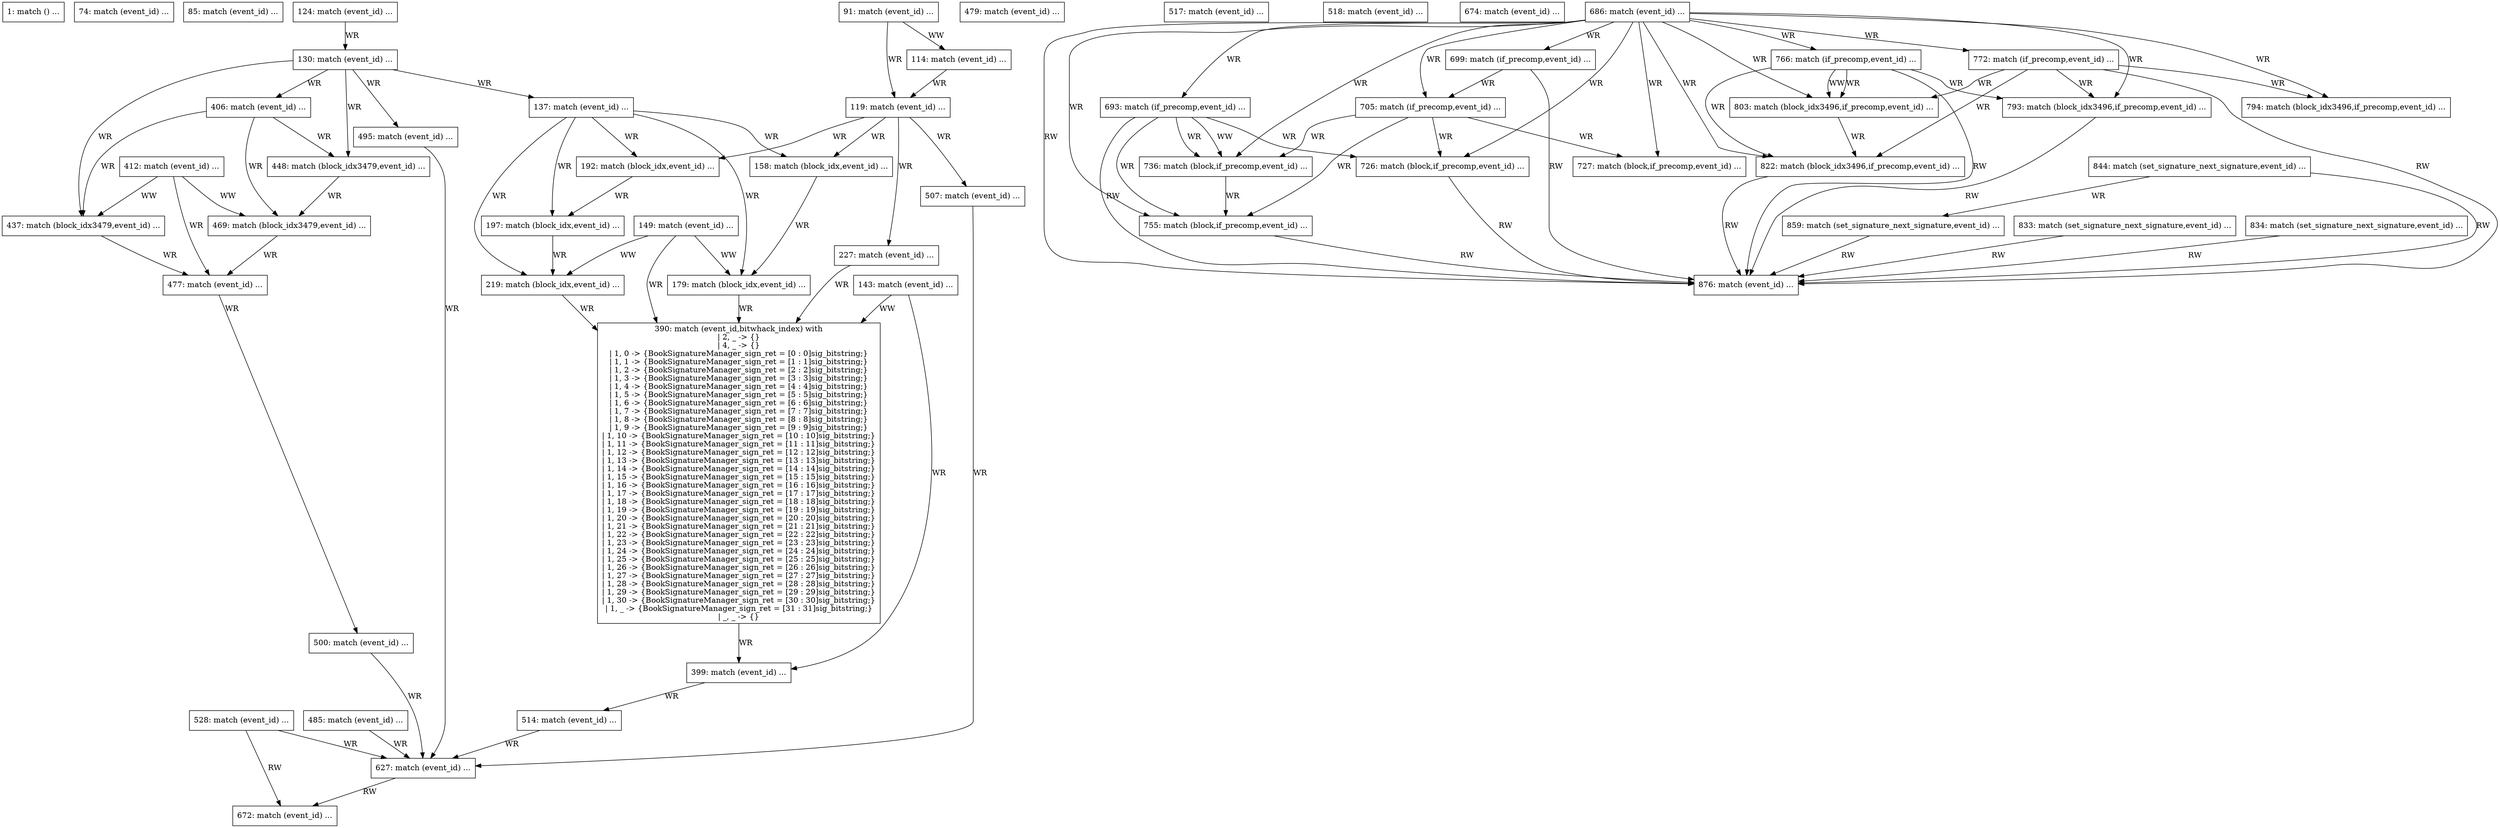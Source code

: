 digraph G {
  "1: match () ...
" [shape=box, ];
  "74: match (event_id) ...
" [shape=box, ];
  "85: match (event_id) ...
" [shape=box, ];
  "91: match (event_id) ...
" [shape=box, ];
  "114: match (event_id) ...
" [shape=box, ];
  "119: match (event_id) ...
" [shape=box, ];
  "124: match (event_id) ...
" [shape=box, ];
  "130: match (event_id) ...
" [shape=box, ];
  "137: match (event_id) ...
" [shape=box, ];
  "143: match (event_id) ...
" [shape=box, ];
  "149: match (event_id) ...
" [shape=box, ];
  "158: match (block_idx,event_id) ...
" [shape=box, ];
  "179: match (block_idx,event_id) ...
" [shape=box, ];
  "192: match (block_idx,event_id) ...
" [shape=box, ];
  "197: match (block_idx,event_id) ...
" [shape=box, ];
  "219: match (block_idx,event_id) ...
" [shape=box, ];
  "227: match (event_id) ...
" [shape=box, ];
  "390: match (event_id,bitwhack_index) with
| 2, _ -> {}
| 4, _ -> {}
| 1, 0 -> {BookSignatureManager_sign_ret = [0 : 0]sig_bitstring;}
| 1, 1 -> {BookSignatureManager_sign_ret = [1 : 1]sig_bitstring;}
| 1, 2 -> {BookSignatureManager_sign_ret = [2 : 2]sig_bitstring;}
| 1, 3 -> {BookSignatureManager_sign_ret = [3 : 3]sig_bitstring;}
| 1, 4 -> {BookSignatureManager_sign_ret = [4 : 4]sig_bitstring;}
| 1, 5 -> {BookSignatureManager_sign_ret = [5 : 5]sig_bitstring;}
| 1, 6 -> {BookSignatureManager_sign_ret = [6 : 6]sig_bitstring;}
| 1, 7 -> {BookSignatureManager_sign_ret = [7 : 7]sig_bitstring;}
| 1, 8 -> {BookSignatureManager_sign_ret = [8 : 8]sig_bitstring;}
| 1, 9 -> {BookSignatureManager_sign_ret = [9 : 9]sig_bitstring;}
| 1, 10 -> {BookSignatureManager_sign_ret = [10 : 10]sig_bitstring;}
| 1, 11 -> {BookSignatureManager_sign_ret = [11 : 11]sig_bitstring;}
| 1, 12 -> {BookSignatureManager_sign_ret = [12 : 12]sig_bitstring;}
| 1, 13 -> {BookSignatureManager_sign_ret = [13 : 13]sig_bitstring;}
| 1, 14 -> {BookSignatureManager_sign_ret = [14 : 14]sig_bitstring;}
| 1, 15 -> {BookSignatureManager_sign_ret = [15 : 15]sig_bitstring;}
| 1, 16 -> {BookSignatureManager_sign_ret = [16 : 16]sig_bitstring;}
| 1, 17 -> {BookSignatureManager_sign_ret = [17 : 17]sig_bitstring;}
| 1, 18 -> {BookSignatureManager_sign_ret = [18 : 18]sig_bitstring;}
| 1, 19 -> {BookSignatureManager_sign_ret = [19 : 19]sig_bitstring;}
| 1, 20 -> {BookSignatureManager_sign_ret = [20 : 20]sig_bitstring;}
| 1, 21 -> {BookSignatureManager_sign_ret = [21 : 21]sig_bitstring;}
| 1, 22 -> {BookSignatureManager_sign_ret = [22 : 22]sig_bitstring;}
| 1, 23 -> {BookSignatureManager_sign_ret = [23 : 23]sig_bitstring;}
| 1, 24 -> {BookSignatureManager_sign_ret = [24 : 24]sig_bitstring;}
| 1, 25 -> {BookSignatureManager_sign_ret = [25 : 25]sig_bitstring;}
| 1, 26 -> {BookSignatureManager_sign_ret = [26 : 26]sig_bitstring;}
| 1, 27 -> {BookSignatureManager_sign_ret = [27 : 27]sig_bitstring;}
| 1, 28 -> {BookSignatureManager_sign_ret = [28 : 28]sig_bitstring;}
| 1, 29 -> {BookSignatureManager_sign_ret = [29 : 29]sig_bitstring;}
| 1, 30 -> {BookSignatureManager_sign_ret = [30 : 30]sig_bitstring;}
| 1, _ -> {BookSignatureManager_sign_ret = [31 : 31]sig_bitstring;}
| _, _ -> {}" [
  shape=box, ];
  "399: match (event_id) ...
" [shape=box, ];
  "406: match (event_id) ...
" [shape=box, ];
  "412: match (event_id) ...
" [shape=box, ];
  "437: match (block_idx3479,event_id) ...
" [shape=box, ];
  "448: match (block_idx3479,event_id) ...
" [shape=box, ];
  "469: match (block_idx3479,event_id) ...
" [shape=box, ];
  "477: match (event_id) ...
" [shape=box, ];
  "479: match (event_id) ...
" [shape=box, ];
  "485: match (event_id) ...
" [shape=box, ];
  "495: match (event_id) ...
" [shape=box, ];
  "500: match (event_id) ...
" [shape=box, ];
  "507: match (event_id) ...
" [shape=box, ];
  "514: match (event_id) ...
" [shape=box, ];
  "517: match (event_id) ...
" [shape=box, ];
  "518: match (event_id) ...
" [shape=box, ];
  "528: match (event_id) ...
" [shape=box, ];
  "627: match (event_id) ...
" [shape=box, ];
  "672: match (event_id) ...
" [shape=box, ];
  "674: match (event_id) ...
" [shape=box, ];
  "686: match (event_id) ...
" [shape=box, ];
  "693: match (if_precomp,event_id) ...
" [shape=box, ];
  "699: match (if_precomp,event_id) ...
" [shape=box, ];
  "705: match (if_precomp,event_id) ...
" [shape=box, ];
  "726: match (block,if_precomp,event_id) ...
" [shape=box, ];
  "727: match (block,if_precomp,event_id) ...
" [shape=box, ];
  "736: match (block,if_precomp,event_id) ...
" [shape=box, ];
  "755: match (block,if_precomp,event_id) ...
" [shape=box, ];
  "766: match (if_precomp,event_id) ...
" [shape=box, ];
  "772: match (if_precomp,event_id) ...
" [shape=box, ];
  "793: match (block_idx3496,if_precomp,event_id) ...
" [shape=box, ];
  "794: match (block_idx3496,if_precomp,event_id) ...
" [shape=box, ];
  "803: match (block_idx3496,if_precomp,event_id) ...
" [shape=box, ];
  "822: match (block_idx3496,if_precomp,event_id) ...
" [shape=box, ];
  "833: match (set_signature_next_signature,event_id) ...
" [shape=box, ];
  "834: match (set_signature_next_signature,event_id) ...
" [shape=box, ];
  "844: match (set_signature_next_signature,event_id) ...
" [shape=box, ];
  "859: match (set_signature_next_signature,event_id) ...
" [shape=box, ];
  "876: match (event_id) ...
" [shape=box, ];
  
  
  "91: match (event_id) ...
" -> "114: match (event_id) ...
" [label="WW", ];
  "91: match (event_id) ...
" -> "119: match (event_id) ...
" [label="WR", ];
  "114: match (event_id) ...
" -> "119: match (event_id) ...
" [label="WR", ];
  "119: match (event_id) ...
" -> "158: match (block_idx,event_id) ...
" [
  label="WR", ];
  "119: match (event_id) ...
" -> "192: match (block_idx,event_id) ...
" [
  label="WR", ];
  "119: match (event_id) ...
" -> "227: match (event_id) ...
" [label="WR", ];
  "119: match (event_id) ...
" -> "507: match (event_id) ...
" [label="WR", ];
  "124: match (event_id) ...
" -> "130: match (event_id) ...
" [label="WR", ];
  "130: match (event_id) ...
" -> "137: match (event_id) ...
" [label="WR", ];
  "130: match (event_id) ...
" -> "406: match (event_id) ...
" [label="WR", ];
  "130: match (event_id) ...
" -> "437: match (block_idx3479,event_id) ...
" [
  label="WR", ];
  "130: match (event_id) ...
" -> "448: match (block_idx3479,event_id) ...
" [
  label="WR", ];
  "130: match (event_id) ...
" -> "495: match (event_id) ...
" [label="WR", ];
  "137: match (event_id) ...
" -> "158: match (block_idx,event_id) ...
" [
  label="WR", ];
  "137: match (event_id) ...
" -> "179: match (block_idx,event_id) ...
" [
  label="WR", ];
  "137: match (event_id) ...
" -> "192: match (block_idx,event_id) ...
" [
  label="WR", ];
  "137: match (event_id) ...
" -> "197: match (block_idx,event_id) ...
" [
  label="WR", ];
  "137: match (event_id) ...
" -> "219: match (block_idx,event_id) ...
" [
  label="WR", ];
  "143: match (event_id) ...
" -> "390: match (event_id,bitwhack_index) with
| 2, _ -> {}
| 4, _ -> {}
| 1, 0 -> {BookSignatureManager_sign_ret = [0 : 0]sig_bitstring;}
| 1, 1 -> {BookSignatureManager_sign_ret = [1 : 1]sig_bitstring;}
| 1, 2 -> {BookSignatureManager_sign_ret = [2 : 2]sig_bitstring;}
| 1, 3 -> {BookSignatureManager_sign_ret = [3 : 3]sig_bitstring;}
| 1, 4 -> {BookSignatureManager_sign_ret = [4 : 4]sig_bitstring;}
| 1, 5 -> {BookSignatureManager_sign_ret = [5 : 5]sig_bitstring;}
| 1, 6 -> {BookSignatureManager_sign_ret = [6 : 6]sig_bitstring;}
| 1, 7 -> {BookSignatureManager_sign_ret = [7 : 7]sig_bitstring;}
| 1, 8 -> {BookSignatureManager_sign_ret = [8 : 8]sig_bitstring;}
| 1, 9 -> {BookSignatureManager_sign_ret = [9 : 9]sig_bitstring;}
| 1, 10 -> {BookSignatureManager_sign_ret = [10 : 10]sig_bitstring;}
| 1, 11 -> {BookSignatureManager_sign_ret = [11 : 11]sig_bitstring;}
| 1, 12 -> {BookSignatureManager_sign_ret = [12 : 12]sig_bitstring;}
| 1, 13 -> {BookSignatureManager_sign_ret = [13 : 13]sig_bitstring;}
| 1, 14 -> {BookSignatureManager_sign_ret = [14 : 14]sig_bitstring;}
| 1, 15 -> {BookSignatureManager_sign_ret = [15 : 15]sig_bitstring;}
| 1, 16 -> {BookSignatureManager_sign_ret = [16 : 16]sig_bitstring;}
| 1, 17 -> {BookSignatureManager_sign_ret = [17 : 17]sig_bitstring;}
| 1, 18 -> {BookSignatureManager_sign_ret = [18 : 18]sig_bitstring;}
| 1, 19 -> {BookSignatureManager_sign_ret = [19 : 19]sig_bitstring;}
| 1, 20 -> {BookSignatureManager_sign_ret = [20 : 20]sig_bitstring;}
| 1, 21 -> {BookSignatureManager_sign_ret = [21 : 21]sig_bitstring;}
| 1, 22 -> {BookSignatureManager_sign_ret = [22 : 22]sig_bitstring;}
| 1, 23 -> {BookSignatureManager_sign_ret = [23 : 23]sig_bitstring;}
| 1, 24 -> {BookSignatureManager_sign_ret = [24 : 24]sig_bitstring;}
| 1, 25 -> {BookSignatureManager_sign_ret = [25 : 25]sig_bitstring;}
| 1, 26 -> {BookSignatureManager_sign_ret = [26 : 26]sig_bitstring;}
| 1, 27 -> {BookSignatureManager_sign_ret = [27 : 27]sig_bitstring;}
| 1, 28 -> {BookSignatureManager_sign_ret = [28 : 28]sig_bitstring;}
| 1, 29 -> {BookSignatureManager_sign_ret = [29 : 29]sig_bitstring;}
| 1, 30 -> {BookSignatureManager_sign_ret = [30 : 30]sig_bitstring;}
| 1, _ -> {BookSignatureManager_sign_ret = [31 : 31]sig_bitstring;}
| _, _ -> {}" [
  label="WW", ];
  "143: match (event_id) ...
" -> "399: match (event_id) ...
" [label="WR", ];
  "149: match (event_id) ...
" -> "179: match (block_idx,event_id) ...
" [
  label="WW", ];
  "149: match (event_id) ...
" -> "219: match (block_idx,event_id) ...
" [
  label="WW", ];
  "149: match (event_id) ...
" -> "390: match (event_id,bitwhack_index) with
| 2, _ -> {}
| 4, _ -> {}
| 1, 0 -> {BookSignatureManager_sign_ret = [0 : 0]sig_bitstring;}
| 1, 1 -> {BookSignatureManager_sign_ret = [1 : 1]sig_bitstring;}
| 1, 2 -> {BookSignatureManager_sign_ret = [2 : 2]sig_bitstring;}
| 1, 3 -> {BookSignatureManager_sign_ret = [3 : 3]sig_bitstring;}
| 1, 4 -> {BookSignatureManager_sign_ret = [4 : 4]sig_bitstring;}
| 1, 5 -> {BookSignatureManager_sign_ret = [5 : 5]sig_bitstring;}
| 1, 6 -> {BookSignatureManager_sign_ret = [6 : 6]sig_bitstring;}
| 1, 7 -> {BookSignatureManager_sign_ret = [7 : 7]sig_bitstring;}
| 1, 8 -> {BookSignatureManager_sign_ret = [8 : 8]sig_bitstring;}
| 1, 9 -> {BookSignatureManager_sign_ret = [9 : 9]sig_bitstring;}
| 1, 10 -> {BookSignatureManager_sign_ret = [10 : 10]sig_bitstring;}
| 1, 11 -> {BookSignatureManager_sign_ret = [11 : 11]sig_bitstring;}
| 1, 12 -> {BookSignatureManager_sign_ret = [12 : 12]sig_bitstring;}
| 1, 13 -> {BookSignatureManager_sign_ret = [13 : 13]sig_bitstring;}
| 1, 14 -> {BookSignatureManager_sign_ret = [14 : 14]sig_bitstring;}
| 1, 15 -> {BookSignatureManager_sign_ret = [15 : 15]sig_bitstring;}
| 1, 16 -> {BookSignatureManager_sign_ret = [16 : 16]sig_bitstring;}
| 1, 17 -> {BookSignatureManager_sign_ret = [17 : 17]sig_bitstring;}
| 1, 18 -> {BookSignatureManager_sign_ret = [18 : 18]sig_bitstring;}
| 1, 19 -> {BookSignatureManager_sign_ret = [19 : 19]sig_bitstring;}
| 1, 20 -> {BookSignatureManager_sign_ret = [20 : 20]sig_bitstring;}
| 1, 21 -> {BookSignatureManager_sign_ret = [21 : 21]sig_bitstring;}
| 1, 22 -> {BookSignatureManager_sign_ret = [22 : 22]sig_bitstring;}
| 1, 23 -> {BookSignatureManager_sign_ret = [23 : 23]sig_bitstring;}
| 1, 24 -> {BookSignatureManager_sign_ret = [24 : 24]sig_bitstring;}
| 1, 25 -> {BookSignatureManager_sign_ret = [25 : 25]sig_bitstring;}
| 1, 26 -> {BookSignatureManager_sign_ret = [26 : 26]sig_bitstring;}
| 1, 27 -> {BookSignatureManager_sign_ret = [27 : 27]sig_bitstring;}
| 1, 28 -> {BookSignatureManager_sign_ret = [28 : 28]sig_bitstring;}
| 1, 29 -> {BookSignatureManager_sign_ret = [29 : 29]sig_bitstring;}
| 1, 30 -> {BookSignatureManager_sign_ret = [30 : 30]sig_bitstring;}
| 1, _ -> {BookSignatureManager_sign_ret = [31 : 31]sig_bitstring;}
| _, _ -> {}" [
  label="WR", ];
  "158: match (block_idx,event_id) ...
" -> "179: match (block_idx,event_id) ...
" [
  label="WR", ];
  "179: match (block_idx,event_id) ...
" -> "390: match (event_id,bitwhack_index) with
| 2, _ -> {}
| 4, _ -> {}
| 1, 0 -> {BookSignatureManager_sign_ret = [0 : 0]sig_bitstring;}
| 1, 1 -> {BookSignatureManager_sign_ret = [1 : 1]sig_bitstring;}
| 1, 2 -> {BookSignatureManager_sign_ret = [2 : 2]sig_bitstring;}
| 1, 3 -> {BookSignatureManager_sign_ret = [3 : 3]sig_bitstring;}
| 1, 4 -> {BookSignatureManager_sign_ret = [4 : 4]sig_bitstring;}
| 1, 5 -> {BookSignatureManager_sign_ret = [5 : 5]sig_bitstring;}
| 1, 6 -> {BookSignatureManager_sign_ret = [6 : 6]sig_bitstring;}
| 1, 7 -> {BookSignatureManager_sign_ret = [7 : 7]sig_bitstring;}
| 1, 8 -> {BookSignatureManager_sign_ret = [8 : 8]sig_bitstring;}
| 1, 9 -> {BookSignatureManager_sign_ret = [9 : 9]sig_bitstring;}
| 1, 10 -> {BookSignatureManager_sign_ret = [10 : 10]sig_bitstring;}
| 1, 11 -> {BookSignatureManager_sign_ret = [11 : 11]sig_bitstring;}
| 1, 12 -> {BookSignatureManager_sign_ret = [12 : 12]sig_bitstring;}
| 1, 13 -> {BookSignatureManager_sign_ret = [13 : 13]sig_bitstring;}
| 1, 14 -> {BookSignatureManager_sign_ret = [14 : 14]sig_bitstring;}
| 1, 15 -> {BookSignatureManager_sign_ret = [15 : 15]sig_bitstring;}
| 1, 16 -> {BookSignatureManager_sign_ret = [16 : 16]sig_bitstring;}
| 1, 17 -> {BookSignatureManager_sign_ret = [17 : 17]sig_bitstring;}
| 1, 18 -> {BookSignatureManager_sign_ret = [18 : 18]sig_bitstring;}
| 1, 19 -> {BookSignatureManager_sign_ret = [19 : 19]sig_bitstring;}
| 1, 20 -> {BookSignatureManager_sign_ret = [20 : 20]sig_bitstring;}
| 1, 21 -> {BookSignatureManager_sign_ret = [21 : 21]sig_bitstring;}
| 1, 22 -> {BookSignatureManager_sign_ret = [22 : 22]sig_bitstring;}
| 1, 23 -> {BookSignatureManager_sign_ret = [23 : 23]sig_bitstring;}
| 1, 24 -> {BookSignatureManager_sign_ret = [24 : 24]sig_bitstring;}
| 1, 25 -> {BookSignatureManager_sign_ret = [25 : 25]sig_bitstring;}
| 1, 26 -> {BookSignatureManager_sign_ret = [26 : 26]sig_bitstring;}
| 1, 27 -> {BookSignatureManager_sign_ret = [27 : 27]sig_bitstring;}
| 1, 28 -> {BookSignatureManager_sign_ret = [28 : 28]sig_bitstring;}
| 1, 29 -> {BookSignatureManager_sign_ret = [29 : 29]sig_bitstring;}
| 1, 30 -> {BookSignatureManager_sign_ret = [30 : 30]sig_bitstring;}
| 1, _ -> {BookSignatureManager_sign_ret = [31 : 31]sig_bitstring;}
| _, _ -> {}" [
  label="WR", ];
  "192: match (block_idx,event_id) ...
" -> "197: match (block_idx,event_id) ...
" [
  label="WR", ];
  "197: match (block_idx,event_id) ...
" -> "219: match (block_idx,event_id) ...
" [
  label="WR", ];
  "219: match (block_idx,event_id) ...
" -> "390: match (event_id,bitwhack_index) with
| 2, _ -> {}
| 4, _ -> {}
| 1, 0 -> {BookSignatureManager_sign_ret = [0 : 0]sig_bitstring;}
| 1, 1 -> {BookSignatureManager_sign_ret = [1 : 1]sig_bitstring;}
| 1, 2 -> {BookSignatureManager_sign_ret = [2 : 2]sig_bitstring;}
| 1, 3 -> {BookSignatureManager_sign_ret = [3 : 3]sig_bitstring;}
| 1, 4 -> {BookSignatureManager_sign_ret = [4 : 4]sig_bitstring;}
| 1, 5 -> {BookSignatureManager_sign_ret = [5 : 5]sig_bitstring;}
| 1, 6 -> {BookSignatureManager_sign_ret = [6 : 6]sig_bitstring;}
| 1, 7 -> {BookSignatureManager_sign_ret = [7 : 7]sig_bitstring;}
| 1, 8 -> {BookSignatureManager_sign_ret = [8 : 8]sig_bitstring;}
| 1, 9 -> {BookSignatureManager_sign_ret = [9 : 9]sig_bitstring;}
| 1, 10 -> {BookSignatureManager_sign_ret = [10 : 10]sig_bitstring;}
| 1, 11 -> {BookSignatureManager_sign_ret = [11 : 11]sig_bitstring;}
| 1, 12 -> {BookSignatureManager_sign_ret = [12 : 12]sig_bitstring;}
| 1, 13 -> {BookSignatureManager_sign_ret = [13 : 13]sig_bitstring;}
| 1, 14 -> {BookSignatureManager_sign_ret = [14 : 14]sig_bitstring;}
| 1, 15 -> {BookSignatureManager_sign_ret = [15 : 15]sig_bitstring;}
| 1, 16 -> {BookSignatureManager_sign_ret = [16 : 16]sig_bitstring;}
| 1, 17 -> {BookSignatureManager_sign_ret = [17 : 17]sig_bitstring;}
| 1, 18 -> {BookSignatureManager_sign_ret = [18 : 18]sig_bitstring;}
| 1, 19 -> {BookSignatureManager_sign_ret = [19 : 19]sig_bitstring;}
| 1, 20 -> {BookSignatureManager_sign_ret = [20 : 20]sig_bitstring;}
| 1, 21 -> {BookSignatureManager_sign_ret = [21 : 21]sig_bitstring;}
| 1, 22 -> {BookSignatureManager_sign_ret = [22 : 22]sig_bitstring;}
| 1, 23 -> {BookSignatureManager_sign_ret = [23 : 23]sig_bitstring;}
| 1, 24 -> {BookSignatureManager_sign_ret = [24 : 24]sig_bitstring;}
| 1, 25 -> {BookSignatureManager_sign_ret = [25 : 25]sig_bitstring;}
| 1, 26 -> {BookSignatureManager_sign_ret = [26 : 26]sig_bitstring;}
| 1, 27 -> {BookSignatureManager_sign_ret = [27 : 27]sig_bitstring;}
| 1, 28 -> {BookSignatureManager_sign_ret = [28 : 28]sig_bitstring;}
| 1, 29 -> {BookSignatureManager_sign_ret = [29 : 29]sig_bitstring;}
| 1, 30 -> {BookSignatureManager_sign_ret = [30 : 30]sig_bitstring;}
| 1, _ -> {BookSignatureManager_sign_ret = [31 : 31]sig_bitstring;}
| _, _ -> {}" [
  label="WR", ];
  "227: match (event_id) ...
" -> "390: match (event_id,bitwhack_index) with
| 2, _ -> {}
| 4, _ -> {}
| 1, 0 -> {BookSignatureManager_sign_ret = [0 : 0]sig_bitstring;}
| 1, 1 -> {BookSignatureManager_sign_ret = [1 : 1]sig_bitstring;}
| 1, 2 -> {BookSignatureManager_sign_ret = [2 : 2]sig_bitstring;}
| 1, 3 -> {BookSignatureManager_sign_ret = [3 : 3]sig_bitstring;}
| 1, 4 -> {BookSignatureManager_sign_ret = [4 : 4]sig_bitstring;}
| 1, 5 -> {BookSignatureManager_sign_ret = [5 : 5]sig_bitstring;}
| 1, 6 -> {BookSignatureManager_sign_ret = [6 : 6]sig_bitstring;}
| 1, 7 -> {BookSignatureManager_sign_ret = [7 : 7]sig_bitstring;}
| 1, 8 -> {BookSignatureManager_sign_ret = [8 : 8]sig_bitstring;}
| 1, 9 -> {BookSignatureManager_sign_ret = [9 : 9]sig_bitstring;}
| 1, 10 -> {BookSignatureManager_sign_ret = [10 : 10]sig_bitstring;}
| 1, 11 -> {BookSignatureManager_sign_ret = [11 : 11]sig_bitstring;}
| 1, 12 -> {BookSignatureManager_sign_ret = [12 : 12]sig_bitstring;}
| 1, 13 -> {BookSignatureManager_sign_ret = [13 : 13]sig_bitstring;}
| 1, 14 -> {BookSignatureManager_sign_ret = [14 : 14]sig_bitstring;}
| 1, 15 -> {BookSignatureManager_sign_ret = [15 : 15]sig_bitstring;}
| 1, 16 -> {BookSignatureManager_sign_ret = [16 : 16]sig_bitstring;}
| 1, 17 -> {BookSignatureManager_sign_ret = [17 : 17]sig_bitstring;}
| 1, 18 -> {BookSignatureManager_sign_ret = [18 : 18]sig_bitstring;}
| 1, 19 -> {BookSignatureManager_sign_ret = [19 : 19]sig_bitstring;}
| 1, 20 -> {BookSignatureManager_sign_ret = [20 : 20]sig_bitstring;}
| 1, 21 -> {BookSignatureManager_sign_ret = [21 : 21]sig_bitstring;}
| 1, 22 -> {BookSignatureManager_sign_ret = [22 : 22]sig_bitstring;}
| 1, 23 -> {BookSignatureManager_sign_ret = [23 : 23]sig_bitstring;}
| 1, 24 -> {BookSignatureManager_sign_ret = [24 : 24]sig_bitstring;}
| 1, 25 -> {BookSignatureManager_sign_ret = [25 : 25]sig_bitstring;}
| 1, 26 -> {BookSignatureManager_sign_ret = [26 : 26]sig_bitstring;}
| 1, 27 -> {BookSignatureManager_sign_ret = [27 : 27]sig_bitstring;}
| 1, 28 -> {BookSignatureManager_sign_ret = [28 : 28]sig_bitstring;}
| 1, 29 -> {BookSignatureManager_sign_ret = [29 : 29]sig_bitstring;}
| 1, 30 -> {BookSignatureManager_sign_ret = [30 : 30]sig_bitstring;}
| 1, _ -> {BookSignatureManager_sign_ret = [31 : 31]sig_bitstring;}
| _, _ -> {}" [
  label="WR", ];
  "390: match (event_id,bitwhack_index) with
| 2, _ -> {}
| 4, _ -> {}
| 1, 0 -> {BookSignatureManager_sign_ret = [0 : 0]sig_bitstring;}
| 1, 1 -> {BookSignatureManager_sign_ret = [1 : 1]sig_bitstring;}
| 1, 2 -> {BookSignatureManager_sign_ret = [2 : 2]sig_bitstring;}
| 1, 3 -> {BookSignatureManager_sign_ret = [3 : 3]sig_bitstring;}
| 1, 4 -> {BookSignatureManager_sign_ret = [4 : 4]sig_bitstring;}
| 1, 5 -> {BookSignatureManager_sign_ret = [5 : 5]sig_bitstring;}
| 1, 6 -> {BookSignatureManager_sign_ret = [6 : 6]sig_bitstring;}
| 1, 7 -> {BookSignatureManager_sign_ret = [7 : 7]sig_bitstring;}
| 1, 8 -> {BookSignatureManager_sign_ret = [8 : 8]sig_bitstring;}
| 1, 9 -> {BookSignatureManager_sign_ret = [9 : 9]sig_bitstring;}
| 1, 10 -> {BookSignatureManager_sign_ret = [10 : 10]sig_bitstring;}
| 1, 11 -> {BookSignatureManager_sign_ret = [11 : 11]sig_bitstring;}
| 1, 12 -> {BookSignatureManager_sign_ret = [12 : 12]sig_bitstring;}
| 1, 13 -> {BookSignatureManager_sign_ret = [13 : 13]sig_bitstring;}
| 1, 14 -> {BookSignatureManager_sign_ret = [14 : 14]sig_bitstring;}
| 1, 15 -> {BookSignatureManager_sign_ret = [15 : 15]sig_bitstring;}
| 1, 16 -> {BookSignatureManager_sign_ret = [16 : 16]sig_bitstring;}
| 1, 17 -> {BookSignatureManager_sign_ret = [17 : 17]sig_bitstring;}
| 1, 18 -> {BookSignatureManager_sign_ret = [18 : 18]sig_bitstring;}
| 1, 19 -> {BookSignatureManager_sign_ret = [19 : 19]sig_bitstring;}
| 1, 20 -> {BookSignatureManager_sign_ret = [20 : 20]sig_bitstring;}
| 1, 21 -> {BookSignatureManager_sign_ret = [21 : 21]sig_bitstring;}
| 1, 22 -> {BookSignatureManager_sign_ret = [22 : 22]sig_bitstring;}
| 1, 23 -> {BookSignatureManager_sign_ret = [23 : 23]sig_bitstring;}
| 1, 24 -> {BookSignatureManager_sign_ret = [24 : 24]sig_bitstring;}
| 1, 25 -> {BookSignatureManager_sign_ret = [25 : 25]sig_bitstring;}
| 1, 26 -> {BookSignatureManager_sign_ret = [26 : 26]sig_bitstring;}
| 1, 27 -> {BookSignatureManager_sign_ret = [27 : 27]sig_bitstring;}
| 1, 28 -> {BookSignatureManager_sign_ret = [28 : 28]sig_bitstring;}
| 1, 29 -> {BookSignatureManager_sign_ret = [29 : 29]sig_bitstring;}
| 1, 30 -> {BookSignatureManager_sign_ret = [30 : 30]sig_bitstring;}
| 1, _ -> {BookSignatureManager_sign_ret = [31 : 31]sig_bitstring;}
| _, _ -> {}" -> "399: match (event_id) ...
" [
  label="WR", ];
  "399: match (event_id) ...
" -> "514: match (event_id) ...
" [label="WR", ];
  "406: match (event_id) ...
" -> "437: match (block_idx3479,event_id) ...
" [
  label="WR", ];
  "406: match (event_id) ...
" -> "448: match (block_idx3479,event_id) ...
" [
  label="WR", ];
  "406: match (event_id) ...
" -> "469: match (block_idx3479,event_id) ...
" [
  label="WR", ];
  "412: match (event_id) ...
" -> "437: match (block_idx3479,event_id) ...
" [
  label="WW", ];
  "412: match (event_id) ...
" -> "469: match (block_idx3479,event_id) ...
" [
  label="WW", ];
  "412: match (event_id) ...
" -> "477: match (event_id) ...
" [label="WR", ];
  "437: match (block_idx3479,event_id) ...
" -> "477: match (event_id) ...
" [
  label="WR", ];
  "448: match (block_idx3479,event_id) ...
" -> "469: match (block_idx3479,event_id) ...
" [
  label="WR", ];
  "469: match (block_idx3479,event_id) ...
" -> "477: match (event_id) ...
" [
  label="WR", ];
  "477: match (event_id) ...
" -> "500: match (event_id) ...
" [label="WR", ];
  "485: match (event_id) ...
" -> "627: match (event_id) ...
" [label="WR", ];
  "495: match (event_id) ...
" -> "627: match (event_id) ...
" [label="WR", ];
  "500: match (event_id) ...
" -> "627: match (event_id) ...
" [label="WR", ];
  "507: match (event_id) ...
" -> "627: match (event_id) ...
" [label="WR", ];
  "514: match (event_id) ...
" -> "627: match (event_id) ...
" [label="WR", ];
  "528: match (event_id) ...
" -> "627: match (event_id) ...
" [label="WR", ];
  "528: match (event_id) ...
" -> "672: match (event_id) ...
" [label="RW", ];
  "627: match (event_id) ...
" -> "672: match (event_id) ...
" [label="RW", ];
  "686: match (event_id) ...
" -> "693: match (if_precomp,event_id) ...
" [
  label="WR", ];
  "686: match (event_id) ...
" -> "699: match (if_precomp,event_id) ...
" [
  label="WR", ];
  "686: match (event_id) ...
" -> "705: match (if_precomp,event_id) ...
" [
  label="WR", ];
  "686: match (event_id) ...
" -> "726: match (block,if_precomp,event_id) ...
" [
  label="WR", ];
  "686: match (event_id) ...
" -> "727: match (block,if_precomp,event_id) ...
" [
  label="WR", ];
  "686: match (event_id) ...
" -> "736: match (block,if_precomp,event_id) ...
" [
  label="WR", ];
  "686: match (event_id) ...
" -> "755: match (block,if_precomp,event_id) ...
" [
  label="WR", ];
  "686: match (event_id) ...
" -> "766: match (if_precomp,event_id) ...
" [
  label="WR", ];
  "686: match (event_id) ...
" -> "772: match (if_precomp,event_id) ...
" [
  label="WR", ];
  "686: match (event_id) ...
" -> "793: match (block_idx3496,if_precomp,event_id) ...
" [
  label="WR", ];
  "686: match (event_id) ...
" -> "794: match (block_idx3496,if_precomp,event_id) ...
" [
  label="WR", ];
  "686: match (event_id) ...
" -> "803: match (block_idx3496,if_precomp,event_id) ...
" [
  label="WR", ];
  "686: match (event_id) ...
" -> "822: match (block_idx3496,if_precomp,event_id) ...
" [
  label="WR", ];
  "686: match (event_id) ...
" -> "876: match (event_id) ...
" [label="RW", ];
  "693: match (if_precomp,event_id) ...
" -> "726: match (block,if_precomp,event_id) ...
" [
  label="WR", ];
  "693: match (if_precomp,event_id) ...
" -> "736: match (block,if_precomp,event_id) ...
" [
  label="WW", ];
  "693: match (if_precomp,event_id) ...
" -> "736: match (block,if_precomp,event_id) ...
" [
  label="WR", ];
  "693: match (if_precomp,event_id) ...
" -> "755: match (block,if_precomp,event_id) ...
" [
  label="WR", ];
  "693: match (if_precomp,event_id) ...
" -> "876: match (event_id) ...
" [
  label="RW", ];
  "699: match (if_precomp,event_id) ...
" -> "705: match (if_precomp,event_id) ...
" [
  label="WR", ];
  "699: match (if_precomp,event_id) ...
" -> "876: match (event_id) ...
" [
  label="RW", ];
  "705: match (if_precomp,event_id) ...
" -> "726: match (block,if_precomp,event_id) ...
" [
  label="WR", ];
  "705: match (if_precomp,event_id) ...
" -> "727: match (block,if_precomp,event_id) ...
" [
  label="WR", ];
  "705: match (if_precomp,event_id) ...
" -> "736: match (block,if_precomp,event_id) ...
" [
  label="WR", ];
  "705: match (if_precomp,event_id) ...
" -> "755: match (block,if_precomp,event_id) ...
" [
  label="WR", ];
  "726: match (block,if_precomp,event_id) ...
" -> "876: match (event_id) ...
" [
  label="RW", ];
  "736: match (block,if_precomp,event_id) ...
" -> "755: match (block,if_precomp,event_id) ...
" [
  label="WR", ];
  "755: match (block,if_precomp,event_id) ...
" -> "876: match (event_id) ...
" [
  label="RW", ];
  "766: match (if_precomp,event_id) ...
" -> "793: match (block_idx3496,if_precomp,event_id) ...
" [
  label="WR", ];
  "766: match (if_precomp,event_id) ...
" -> "803: match (block_idx3496,if_precomp,event_id) ...
" [
  label="WW", ];
  "766: match (if_precomp,event_id) ...
" -> "803: match (block_idx3496,if_precomp,event_id) ...
" [
  label="WR", ];
  "766: match (if_precomp,event_id) ...
" -> "822: match (block_idx3496,if_precomp,event_id) ...
" [
  label="WR", ];
  "766: match (if_precomp,event_id) ...
" -> "876: match (event_id) ...
" [
  label="RW", ];
  "772: match (if_precomp,event_id) ...
" -> "793: match (block_idx3496,if_precomp,event_id) ...
" [
  label="WR", ];
  "772: match (if_precomp,event_id) ...
" -> "794: match (block_idx3496,if_precomp,event_id) ...
" [
  label="WR", ];
  "772: match (if_precomp,event_id) ...
" -> "803: match (block_idx3496,if_precomp,event_id) ...
" [
  label="WR", ];
  "772: match (if_precomp,event_id) ...
" -> "822: match (block_idx3496,if_precomp,event_id) ...
" [
  label="WR", ];
  "772: match (if_precomp,event_id) ...
" -> "876: match (event_id) ...
" [
  label="RW", ];
  "793: match (block_idx3496,if_precomp,event_id) ...
" -> "876: match (event_id) ...
" [
  label="RW", ];
  "803: match (block_idx3496,if_precomp,event_id) ...
" -> "822: match (block_idx3496,if_precomp,event_id) ...
" [
  label="WR", ];
  "822: match (block_idx3496,if_precomp,event_id) ...
" -> "876: match (event_id) ...
" [
  label="RW", ];
  "833: match (set_signature_next_signature,event_id) ...
" -> "876: match (event_id) ...
" [
  label="RW", ];
  "834: match (set_signature_next_signature,event_id) ...
" -> "876: match (event_id) ...
" [
  label="RW", ];
  "844: match (set_signature_next_signature,event_id) ...
" -> "859: match (set_signature_next_signature,event_id) ...
" [
  label="WR", ];
  "844: match (set_signature_next_signature,event_id) ...
" -> "876: match (event_id) ...
" [
  label="RW", ];
  "859: match (set_signature_next_signature,event_id) ...
" -> "876: match (event_id) ...
" [
  label="RW", ];
  
  }